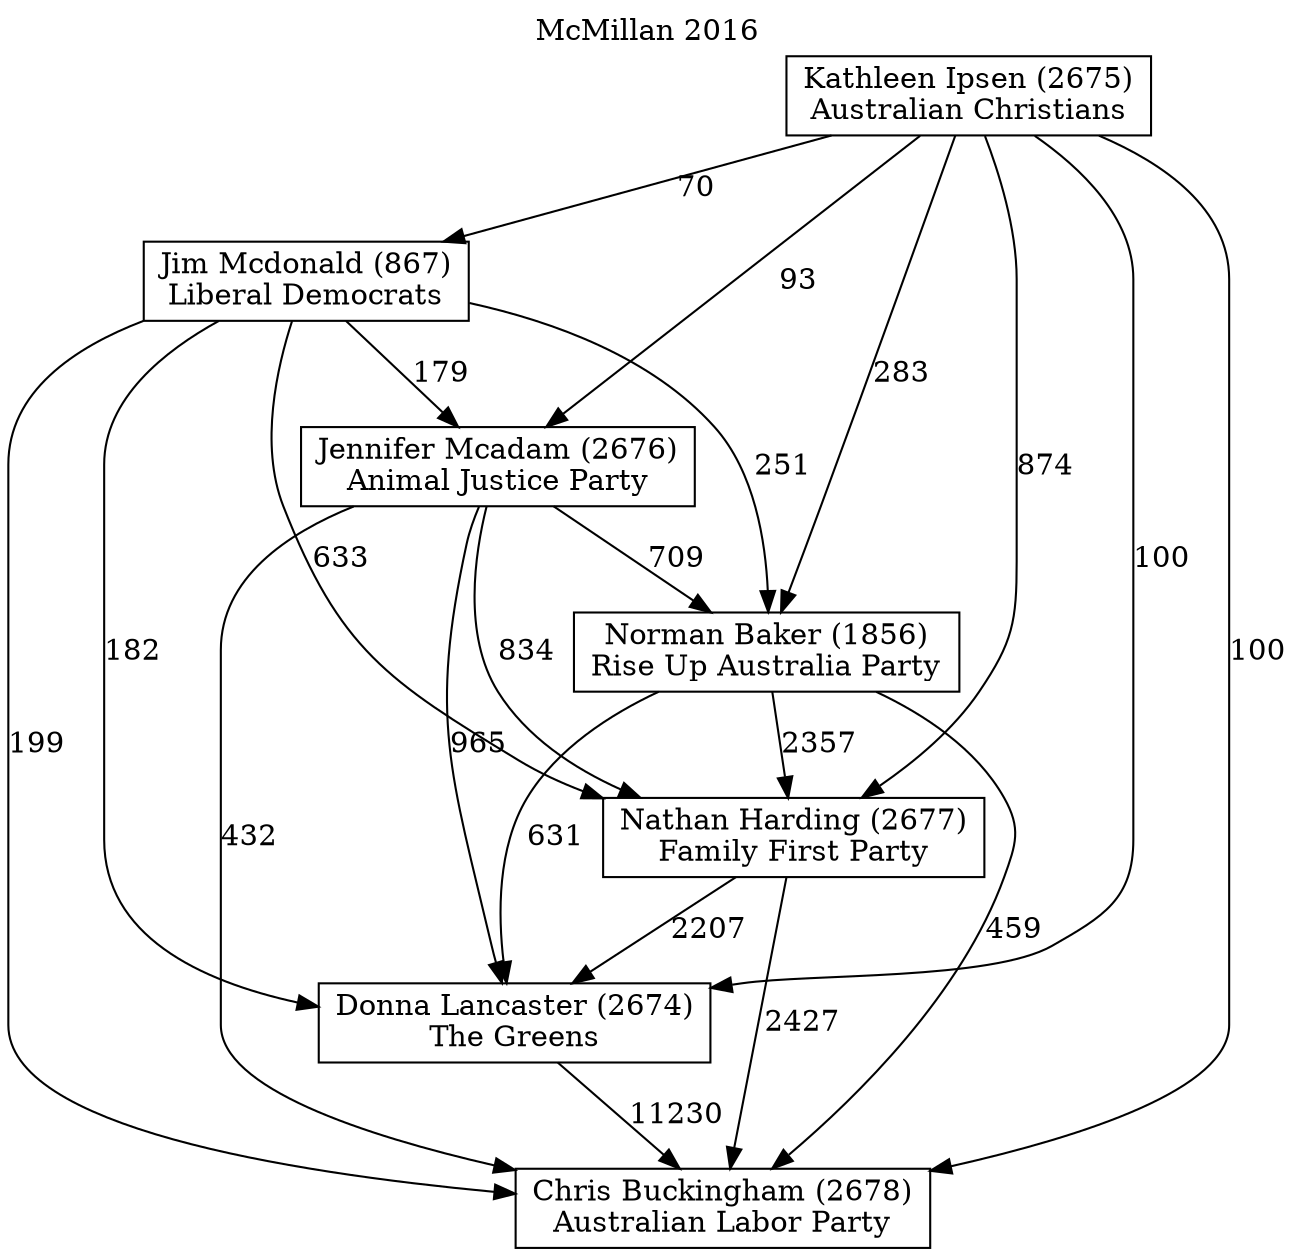 // House preference flow
digraph "Chris Buckingham (2678)_McMillan_2016" {
	graph [label="McMillan 2016" labelloc=t mclimit=10]
	node [shape=box]
	"Nathan Harding (2677)" [label="Nathan Harding (2677)
Family First Party"]
	"Kathleen Ipsen (2675)" [label="Kathleen Ipsen (2675)
Australian Christians"]
	"Jennifer Mcadam (2676)" [label="Jennifer Mcadam (2676)
Animal Justice Party"]
	"Jim Mcdonald (867)" [label="Jim Mcdonald (867)
Liberal Democrats"]
	"Norman Baker (1856)" [label="Norman Baker (1856)
Rise Up Australia Party"]
	"Chris Buckingham (2678)" [label="Chris Buckingham (2678)
Australian Labor Party"]
	"Donna Lancaster (2674)" [label="Donna Lancaster (2674)
The Greens"]
	"Norman Baker (1856)" -> "Nathan Harding (2677)" [label=2357]
	"Jennifer Mcadam (2676)" -> "Chris Buckingham (2678)" [label=432]
	"Norman Baker (1856)" -> "Chris Buckingham (2678)" [label=459]
	"Nathan Harding (2677)" -> "Donna Lancaster (2674)" [label=2207]
	"Kathleen Ipsen (2675)" -> "Chris Buckingham (2678)" [label=100]
	"Jim Mcdonald (867)" -> "Chris Buckingham (2678)" [label=199]
	"Kathleen Ipsen (2675)" -> "Norman Baker (1856)" [label=283]
	"Donna Lancaster (2674)" -> "Chris Buckingham (2678)" [label=11230]
	"Jim Mcdonald (867)" -> "Nathan Harding (2677)" [label=633]
	"Kathleen Ipsen (2675)" -> "Jennifer Mcadam (2676)" [label=93]
	"Kathleen Ipsen (2675)" -> "Jim Mcdonald (867)" [label=70]
	"Jim Mcdonald (867)" -> "Norman Baker (1856)" [label=251]
	"Norman Baker (1856)" -> "Donna Lancaster (2674)" [label=631]
	"Jennifer Mcadam (2676)" -> "Donna Lancaster (2674)" [label=965]
	"Jim Mcdonald (867)" -> "Donna Lancaster (2674)" [label=182]
	"Jennifer Mcadam (2676)" -> "Norman Baker (1856)" [label=709]
	"Jim Mcdonald (867)" -> "Jennifer Mcadam (2676)" [label=179]
	"Nathan Harding (2677)" -> "Chris Buckingham (2678)" [label=2427]
	"Jennifer Mcadam (2676)" -> "Nathan Harding (2677)" [label=834]
	"Kathleen Ipsen (2675)" -> "Donna Lancaster (2674)" [label=100]
	"Kathleen Ipsen (2675)" -> "Nathan Harding (2677)" [label=874]
}
